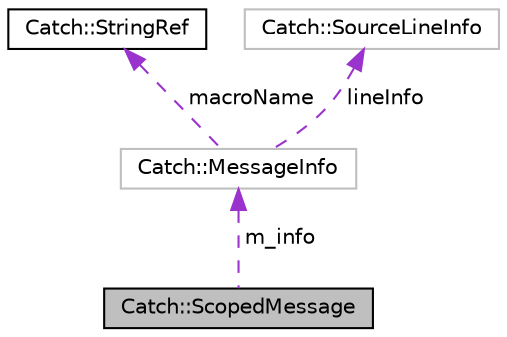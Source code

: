 digraph "Catch::ScopedMessage"
{
 // LATEX_PDF_SIZE
  edge [fontname="Helvetica",fontsize="10",labelfontname="Helvetica",labelfontsize="10"];
  node [fontname="Helvetica",fontsize="10",shape=record];
  Node1 [label="Catch::ScopedMessage",height=0.2,width=0.4,color="black", fillcolor="grey75", style="filled", fontcolor="black",tooltip=" "];
  Node2 -> Node1 [dir="back",color="darkorchid3",fontsize="10",style="dashed",label=" m_info" ];
  Node2 [label="Catch::MessageInfo",height=0.2,width=0.4,color="grey75", fillcolor="white", style="filled",URL="$structCatch_1_1MessageInfo.html",tooltip=" "];
  Node3 -> Node2 [dir="back",color="darkorchid3",fontsize="10",style="dashed",label=" macroName" ];
  Node3 [label="Catch::StringRef",height=0.2,width=0.4,color="black", fillcolor="white", style="filled",URL="$classCatch_1_1StringRef.html",tooltip=" "];
  Node4 -> Node2 [dir="back",color="darkorchid3",fontsize="10",style="dashed",label=" lineInfo" ];
  Node4 [label="Catch::SourceLineInfo",height=0.2,width=0.4,color="grey75", fillcolor="white", style="filled",URL="$structCatch_1_1SourceLineInfo.html",tooltip=" "];
}
